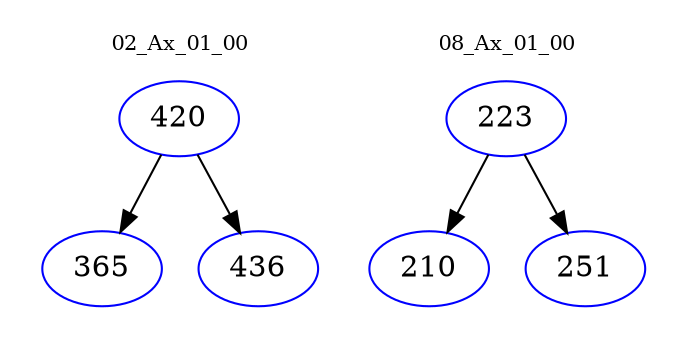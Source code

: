 digraph{
subgraph cluster_0 {
color = white
label = "02_Ax_01_00";
fontsize=10;
T0_420 [label="420", color="blue"]
T0_420 -> T0_365 [color="black"]
T0_365 [label="365", color="blue"]
T0_420 -> T0_436 [color="black"]
T0_436 [label="436", color="blue"]
}
subgraph cluster_1 {
color = white
label = "08_Ax_01_00";
fontsize=10;
T1_223 [label="223", color="blue"]
T1_223 -> T1_210 [color="black"]
T1_210 [label="210", color="blue"]
T1_223 -> T1_251 [color="black"]
T1_251 [label="251", color="blue"]
}
}
